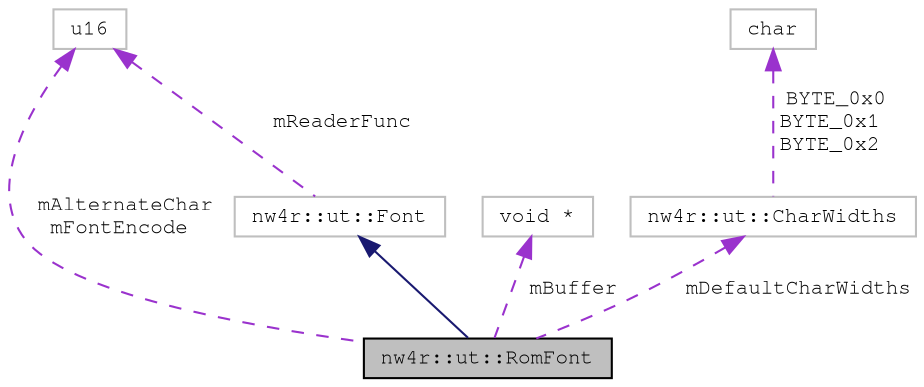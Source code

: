 digraph "nw4r::ut::RomFont"
{
 // LATEX_PDF_SIZE
  edge [fontname="FreeMono",fontsize="10",labelfontname="FreeMono",labelfontsize="10"];
  node [fontname="FreeMono",fontsize="10",shape=record];
  Node1 [label="nw4r::ut::RomFont",height=0.2,width=0.4,color="black", fillcolor="grey75", style="filled", fontcolor="black",tooltip=" "];
  Node2 -> Node1 [dir="back",color="midnightblue",fontsize="10",style="solid",fontname="FreeMono"];
  Node2 [label="nw4r::ut::Font",height=0.2,width=0.4,color="grey75", fillcolor="white", style="filled",URL="$structnw4r_1_1ut_1_1_font.html",tooltip=" "];
  Node3 -> Node2 [dir="back",color="darkorchid3",fontsize="10",style="dashed",label=" mReaderFunc" ,fontname="FreeMono"];
  Node3 [label="u16",height=0.2,width=0.4,color="grey75", fillcolor="white", style="filled",URL="$classu16.html",tooltip=" "];
  Node3 -> Node1 [dir="back",color="darkorchid3",fontsize="10",style="dashed",label=" mAlternateChar\nmFontEncode" ,fontname="FreeMono"];
  Node4 -> Node1 [dir="back",color="darkorchid3",fontsize="10",style="dashed",label=" mBuffer" ,fontname="FreeMono"];
  Node4 [label="void *",height=0.2,width=0.4,color="grey75", fillcolor="white", style="filled",tooltip=" "];
  Node5 -> Node1 [dir="back",color="darkorchid3",fontsize="10",style="dashed",label=" mDefaultCharWidths" ,fontname="FreeMono"];
  Node5 [label="nw4r::ut::CharWidths",height=0.2,width=0.4,color="grey75", fillcolor="white", style="filled",URL="$structnw4r_1_1ut_1_1_char_widths.html",tooltip=" "];
  Node6 -> Node5 [dir="back",color="darkorchid3",fontsize="10",style="dashed",label=" BYTE_0x0\nBYTE_0x1\nBYTE_0x2" ,fontname="FreeMono"];
  Node6 [label="char",height=0.2,width=0.4,color="grey75", fillcolor="white", style="filled",tooltip=" "];
}
